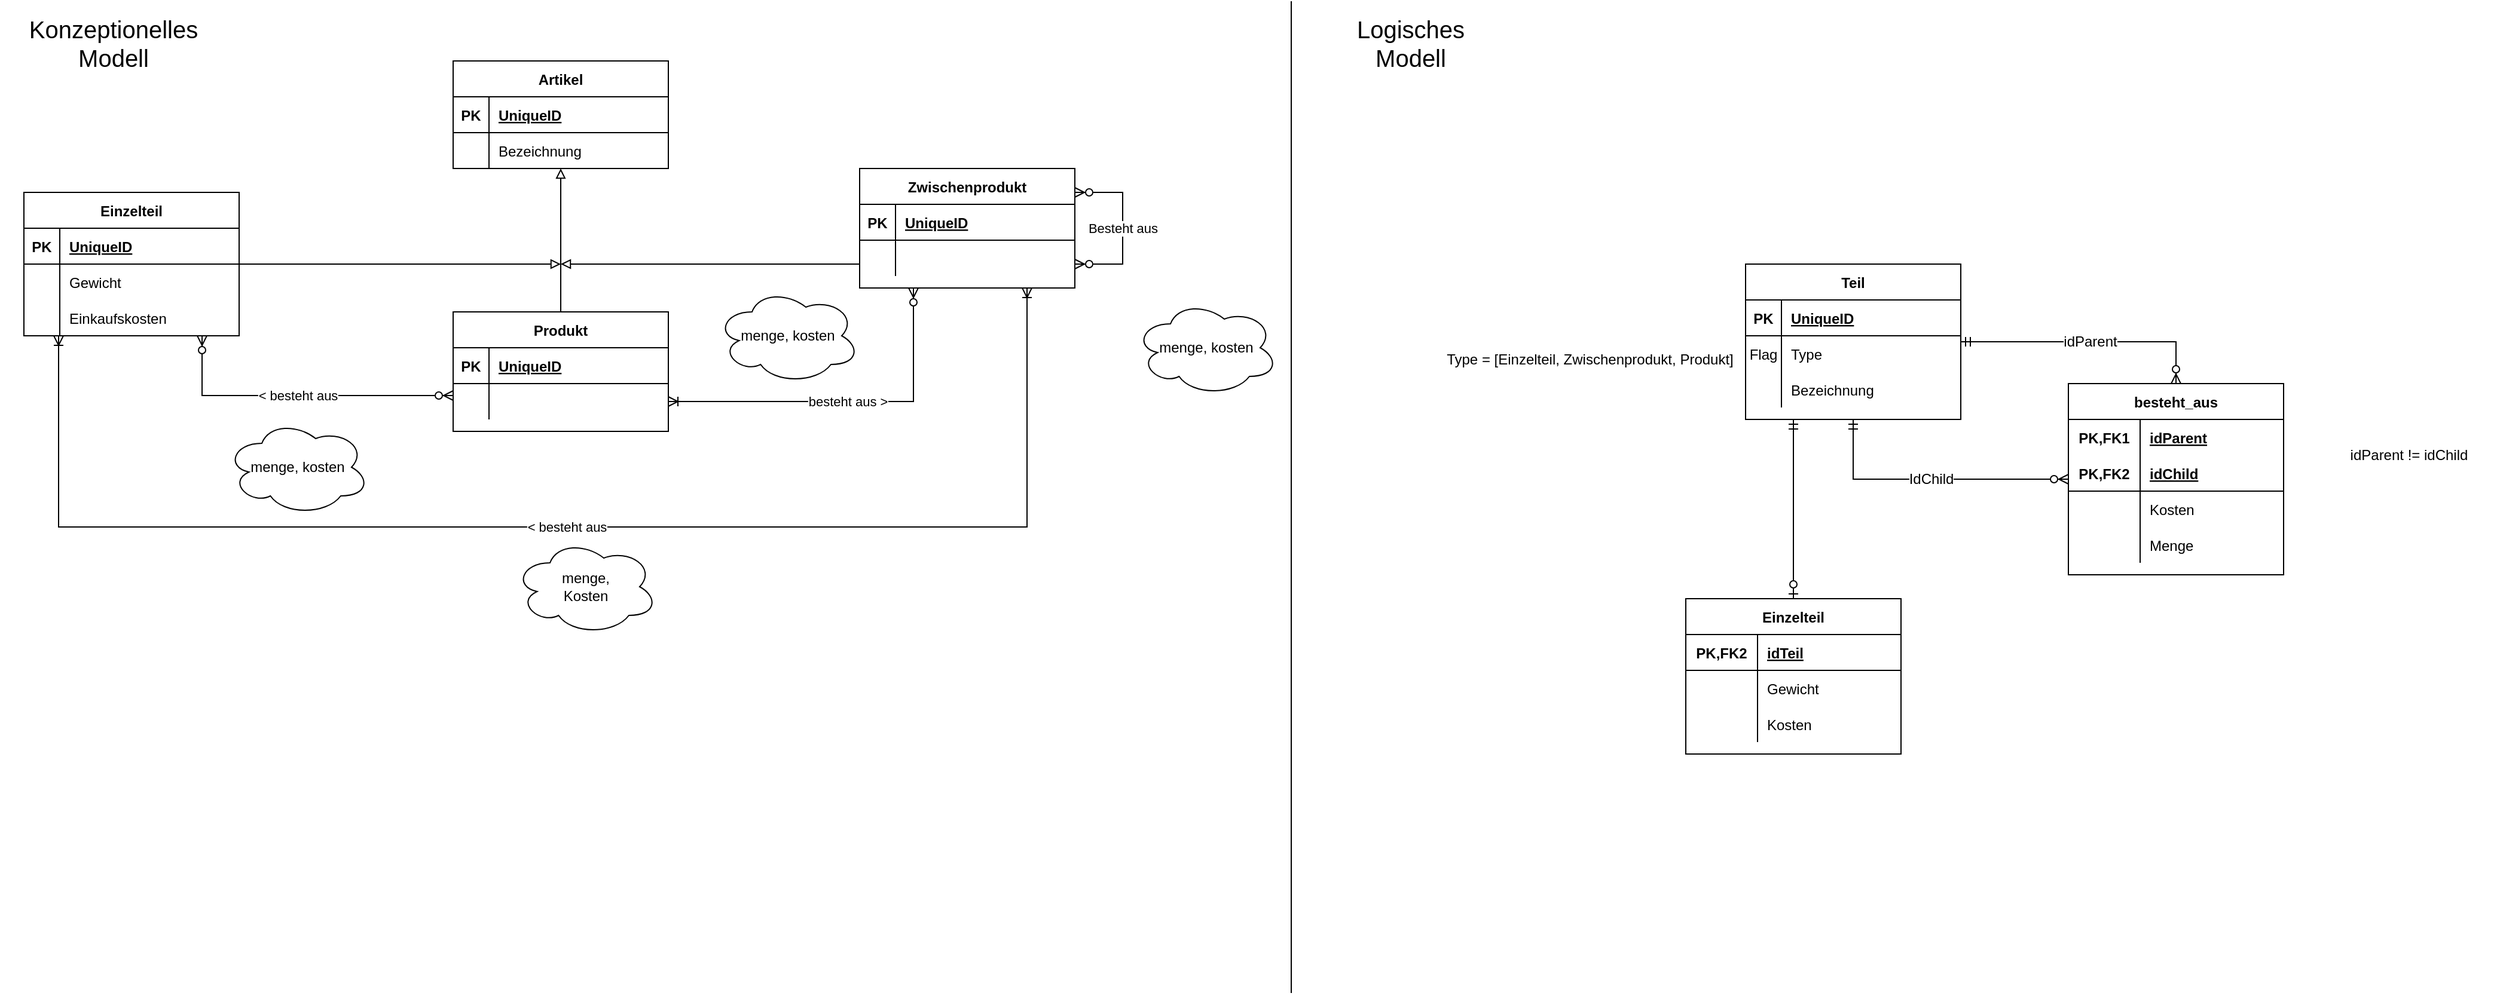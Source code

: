 <mxfile version="13.9.7" type="device"><diagram id="TFCeFaq05gpxKaNKdgbP" name="Page-1"><mxGraphModel dx="1422" dy="801" grid="1" gridSize="10" guides="1" tooltips="1" connect="1" arrows="1" fold="1" page="1" pageScale="1" pageWidth="1100" pageHeight="850" math="0" shadow="0"><root><mxCell id="0"/><mxCell id="1" parent="0"/><mxCell id="rmktpuCV03vjLhhT0SAD-1" value="Artikel" style="shape=table;startSize=30;container=1;collapsible=1;childLayout=tableLayout;fixedRows=1;rowLines=0;fontStyle=1;align=center;resizeLast=1;" vertex="1" parent="1"><mxGeometry x="399" y="50" width="180" height="90" as="geometry"/></mxCell><mxCell id="rmktpuCV03vjLhhT0SAD-2" value="" style="shape=partialRectangle;collapsible=0;dropTarget=0;pointerEvents=0;fillColor=none;top=0;left=0;bottom=1;right=0;points=[[0,0.5],[1,0.5]];portConstraint=eastwest;" vertex="1" parent="rmktpuCV03vjLhhT0SAD-1"><mxGeometry y="30" width="180" height="30" as="geometry"/></mxCell><mxCell id="rmktpuCV03vjLhhT0SAD-3" value="PK" style="shape=partialRectangle;connectable=0;fillColor=none;top=0;left=0;bottom=0;right=0;fontStyle=1;overflow=hidden;" vertex="1" parent="rmktpuCV03vjLhhT0SAD-2"><mxGeometry width="30" height="30" as="geometry"/></mxCell><mxCell id="rmktpuCV03vjLhhT0SAD-4" value="UniqueID" style="shape=partialRectangle;connectable=0;fillColor=none;top=0;left=0;bottom=0;right=0;align=left;spacingLeft=6;fontStyle=5;overflow=hidden;" vertex="1" parent="rmktpuCV03vjLhhT0SAD-2"><mxGeometry x="30" width="150" height="30" as="geometry"/></mxCell><mxCell id="rmktpuCV03vjLhhT0SAD-5" value="" style="shape=partialRectangle;collapsible=0;dropTarget=0;pointerEvents=0;fillColor=none;top=0;left=0;bottom=0;right=0;points=[[0,0.5],[1,0.5]];portConstraint=eastwest;" vertex="1" parent="rmktpuCV03vjLhhT0SAD-1"><mxGeometry y="60" width="180" height="30" as="geometry"/></mxCell><mxCell id="rmktpuCV03vjLhhT0SAD-6" value="" style="shape=partialRectangle;connectable=0;fillColor=none;top=0;left=0;bottom=0;right=0;editable=1;overflow=hidden;" vertex="1" parent="rmktpuCV03vjLhhT0SAD-5"><mxGeometry width="30" height="30" as="geometry"/></mxCell><mxCell id="rmktpuCV03vjLhhT0SAD-7" value="Bezeichnung" style="shape=partialRectangle;connectable=0;fillColor=none;top=0;left=0;bottom=0;right=0;align=left;spacingLeft=6;overflow=hidden;" vertex="1" parent="rmktpuCV03vjLhhT0SAD-5"><mxGeometry x="30" width="150" height="30" as="geometry"/></mxCell><mxCell id="rmktpuCV03vjLhhT0SAD-53" style="edgeStyle=orthogonalEdgeStyle;rounded=0;orthogonalLoop=1;jettySize=auto;html=1;endArrow=block;endFill=0;" edge="1" parent="1" source="rmktpuCV03vjLhhT0SAD-14"><mxGeometry relative="1" as="geometry"><mxPoint x="489" y="220" as="targetPoint"/></mxGeometry></mxCell><mxCell id="rmktpuCV03vjLhhT0SAD-58" value="&amp;lt; besteht aus" style="edgeStyle=orthogonalEdgeStyle;rounded=0;orthogonalLoop=1;jettySize=auto;html=1;startArrow=ERoneToMany;startFill=0;endArrow=ERoneToMany;endFill=0;" edge="1" parent="1" source="rmktpuCV03vjLhhT0SAD-14" target="rmktpuCV03vjLhhT0SAD-27"><mxGeometry relative="1" as="geometry"><Array as="points"><mxPoint x="69" y="440"/><mxPoint x="879" y="440"/></Array></mxGeometry></mxCell><mxCell id="rmktpuCV03vjLhhT0SAD-14" value="Einzelteil" style="shape=table;startSize=30;container=1;collapsible=1;childLayout=tableLayout;fixedRows=1;rowLines=0;fontStyle=1;align=center;resizeLast=1;" vertex="1" parent="1"><mxGeometry x="40" y="160" width="180" height="120" as="geometry"/></mxCell><mxCell id="rmktpuCV03vjLhhT0SAD-15" value="" style="shape=partialRectangle;collapsible=0;dropTarget=0;pointerEvents=0;fillColor=none;top=0;left=0;bottom=1;right=0;points=[[0,0.5],[1,0.5]];portConstraint=eastwest;" vertex="1" parent="rmktpuCV03vjLhhT0SAD-14"><mxGeometry y="30" width="180" height="30" as="geometry"/></mxCell><mxCell id="rmktpuCV03vjLhhT0SAD-16" value="PK" style="shape=partialRectangle;connectable=0;fillColor=none;top=0;left=0;bottom=0;right=0;fontStyle=1;overflow=hidden;" vertex="1" parent="rmktpuCV03vjLhhT0SAD-15"><mxGeometry width="30" height="30" as="geometry"/></mxCell><mxCell id="rmktpuCV03vjLhhT0SAD-17" value="UniqueID" style="shape=partialRectangle;connectable=0;fillColor=none;top=0;left=0;bottom=0;right=0;align=left;spacingLeft=6;fontStyle=5;overflow=hidden;" vertex="1" parent="rmktpuCV03vjLhhT0SAD-15"><mxGeometry x="30" width="150" height="30" as="geometry"/></mxCell><mxCell id="rmktpuCV03vjLhhT0SAD-18" value="" style="shape=partialRectangle;collapsible=0;dropTarget=0;pointerEvents=0;fillColor=none;top=0;left=0;bottom=0;right=0;points=[[0,0.5],[1,0.5]];portConstraint=eastwest;" vertex="1" parent="rmktpuCV03vjLhhT0SAD-14"><mxGeometry y="60" width="180" height="30" as="geometry"/></mxCell><mxCell id="rmktpuCV03vjLhhT0SAD-19" value="" style="shape=partialRectangle;connectable=0;fillColor=none;top=0;left=0;bottom=0;right=0;editable=1;overflow=hidden;" vertex="1" parent="rmktpuCV03vjLhhT0SAD-18"><mxGeometry width="30" height="30" as="geometry"/></mxCell><mxCell id="rmktpuCV03vjLhhT0SAD-20" value="Gewicht" style="shape=partialRectangle;connectable=0;fillColor=none;top=0;left=0;bottom=0;right=0;align=left;spacingLeft=6;overflow=hidden;" vertex="1" parent="rmktpuCV03vjLhhT0SAD-18"><mxGeometry x="30" width="150" height="30" as="geometry"/></mxCell><mxCell id="rmktpuCV03vjLhhT0SAD-21" value="" style="shape=partialRectangle;collapsible=0;dropTarget=0;pointerEvents=0;fillColor=none;top=0;left=0;bottom=0;right=0;points=[[0,0.5],[1,0.5]];portConstraint=eastwest;" vertex="1" parent="rmktpuCV03vjLhhT0SAD-14"><mxGeometry y="90" width="180" height="30" as="geometry"/></mxCell><mxCell id="rmktpuCV03vjLhhT0SAD-22" value="" style="shape=partialRectangle;connectable=0;fillColor=none;top=0;left=0;bottom=0;right=0;editable=1;overflow=hidden;" vertex="1" parent="rmktpuCV03vjLhhT0SAD-21"><mxGeometry width="30" height="30" as="geometry"/></mxCell><mxCell id="rmktpuCV03vjLhhT0SAD-23" value="Einkaufskosten" style="shape=partialRectangle;connectable=0;fillColor=none;top=0;left=0;bottom=0;right=0;align=left;spacingLeft=6;overflow=hidden;" vertex="1" parent="rmktpuCV03vjLhhT0SAD-21"><mxGeometry x="30" width="150" height="30" as="geometry"/></mxCell><mxCell id="rmktpuCV03vjLhhT0SAD-55" style="edgeStyle=orthogonalEdgeStyle;rounded=0;orthogonalLoop=1;jettySize=auto;html=1;endArrow=block;endFill=0;" edge="1" parent="1" source="rmktpuCV03vjLhhT0SAD-27"><mxGeometry relative="1" as="geometry"><mxPoint x="489" y="220" as="targetPoint"/><Array as="points"><mxPoint x="489" y="220"/></Array></mxGeometry></mxCell><mxCell id="rmktpuCV03vjLhhT0SAD-27" value="Zwischenprodukt" style="shape=table;startSize=30;container=1;collapsible=1;childLayout=tableLayout;fixedRows=1;rowLines=0;fontStyle=1;align=center;resizeLast=1;" vertex="1" parent="1"><mxGeometry x="739" y="140" width="180" height="100" as="geometry"/></mxCell><mxCell id="rmktpuCV03vjLhhT0SAD-28" value="" style="shape=partialRectangle;collapsible=0;dropTarget=0;pointerEvents=0;fillColor=none;top=0;left=0;bottom=1;right=0;points=[[0,0.5],[1,0.5]];portConstraint=eastwest;" vertex="1" parent="rmktpuCV03vjLhhT0SAD-27"><mxGeometry y="30" width="180" height="30" as="geometry"/></mxCell><mxCell id="rmktpuCV03vjLhhT0SAD-29" value="PK" style="shape=partialRectangle;connectable=0;fillColor=none;top=0;left=0;bottom=0;right=0;fontStyle=1;overflow=hidden;" vertex="1" parent="rmktpuCV03vjLhhT0SAD-28"><mxGeometry width="30" height="30" as="geometry"/></mxCell><mxCell id="rmktpuCV03vjLhhT0SAD-30" value="UniqueID" style="shape=partialRectangle;connectable=0;fillColor=none;top=0;left=0;bottom=0;right=0;align=left;spacingLeft=6;fontStyle=5;overflow=hidden;" vertex="1" parent="rmktpuCV03vjLhhT0SAD-28"><mxGeometry x="30" width="150" height="30" as="geometry"/></mxCell><mxCell id="rmktpuCV03vjLhhT0SAD-34" value="" style="shape=partialRectangle;collapsible=0;dropTarget=0;pointerEvents=0;fillColor=none;top=0;left=0;bottom=0;right=0;points=[[0,0.5],[1,0.5]];portConstraint=eastwest;" vertex="1" parent="rmktpuCV03vjLhhT0SAD-27"><mxGeometry y="60" width="180" height="30" as="geometry"/></mxCell><mxCell id="rmktpuCV03vjLhhT0SAD-35" value="" style="shape=partialRectangle;connectable=0;fillColor=none;top=0;left=0;bottom=0;right=0;editable=1;overflow=hidden;" vertex="1" parent="rmktpuCV03vjLhhT0SAD-34"><mxGeometry width="30" height="30" as="geometry"/></mxCell><mxCell id="rmktpuCV03vjLhhT0SAD-36" value="" style="shape=partialRectangle;connectable=0;fillColor=none;top=0;left=0;bottom=0;right=0;align=left;spacingLeft=6;overflow=hidden;" vertex="1" parent="rmktpuCV03vjLhhT0SAD-34"><mxGeometry x="30" width="150" height="30" as="geometry"/></mxCell><mxCell id="rmktpuCV03vjLhhT0SAD-54" style="edgeStyle=orthogonalEdgeStyle;rounded=0;orthogonalLoop=1;jettySize=auto;html=1;endArrow=block;endFill=0;" edge="1" parent="1" source="rmktpuCV03vjLhhT0SAD-40" target="rmktpuCV03vjLhhT0SAD-1"><mxGeometry relative="1" as="geometry"/></mxCell><mxCell id="rmktpuCV03vjLhhT0SAD-56" value="&amp;lt; besteht aus" style="edgeStyle=orthogonalEdgeStyle;rounded=0;orthogonalLoop=1;jettySize=auto;html=1;endArrow=ERzeroToMany;endFill=1;startArrow=ERzeroToMany;startFill=1;" edge="1" parent="1"><mxGeometry relative="1" as="geometry"><mxPoint x="399" y="330" as="sourcePoint"/><mxPoint x="189" y="280" as="targetPoint"/><Array as="points"><mxPoint x="189" y="330"/></Array></mxGeometry></mxCell><mxCell id="rmktpuCV03vjLhhT0SAD-40" value="Produkt" style="shape=table;startSize=30;container=1;collapsible=1;childLayout=tableLayout;fixedRows=1;rowLines=0;fontStyle=1;align=center;resizeLast=1;" vertex="1" parent="1"><mxGeometry x="399" y="260" width="180" height="100" as="geometry"/></mxCell><mxCell id="rmktpuCV03vjLhhT0SAD-41" value="" style="shape=partialRectangle;collapsible=0;dropTarget=0;pointerEvents=0;fillColor=none;top=0;left=0;bottom=1;right=0;points=[[0,0.5],[1,0.5]];portConstraint=eastwest;" vertex="1" parent="rmktpuCV03vjLhhT0SAD-40"><mxGeometry y="30" width="180" height="30" as="geometry"/></mxCell><mxCell id="rmktpuCV03vjLhhT0SAD-42" value="PK" style="shape=partialRectangle;connectable=0;fillColor=none;top=0;left=0;bottom=0;right=0;fontStyle=1;overflow=hidden;" vertex="1" parent="rmktpuCV03vjLhhT0SAD-41"><mxGeometry width="30" height="30" as="geometry"/></mxCell><mxCell id="rmktpuCV03vjLhhT0SAD-43" value="UniqueID" style="shape=partialRectangle;connectable=0;fillColor=none;top=0;left=0;bottom=0;right=0;align=left;spacingLeft=6;fontStyle=5;overflow=hidden;" vertex="1" parent="rmktpuCV03vjLhhT0SAD-41"><mxGeometry x="30" width="150" height="30" as="geometry"/></mxCell><mxCell id="rmktpuCV03vjLhhT0SAD-50" value="" style="shape=partialRectangle;collapsible=0;dropTarget=0;pointerEvents=0;fillColor=none;top=0;left=0;bottom=0;right=0;points=[[0,0.5],[1,0.5]];portConstraint=eastwest;" vertex="1" parent="rmktpuCV03vjLhhT0SAD-40"><mxGeometry y="60" width="180" height="30" as="geometry"/></mxCell><mxCell id="rmktpuCV03vjLhhT0SAD-51" value="" style="shape=partialRectangle;connectable=0;fillColor=none;top=0;left=0;bottom=0;right=0;editable=1;overflow=hidden;" vertex="1" parent="rmktpuCV03vjLhhT0SAD-50"><mxGeometry width="30" height="30" as="geometry"/></mxCell><mxCell id="rmktpuCV03vjLhhT0SAD-52" value="" style="shape=partialRectangle;connectable=0;fillColor=none;top=0;left=0;bottom=0;right=0;align=left;spacingLeft=6;overflow=hidden;" vertex="1" parent="rmktpuCV03vjLhhT0SAD-50"><mxGeometry x="30" width="150" height="30" as="geometry"/></mxCell><mxCell id="rmktpuCV03vjLhhT0SAD-57" value="besteht aus &amp;gt;" style="edgeStyle=orthogonalEdgeStyle;rounded=0;orthogonalLoop=1;jettySize=auto;html=1;entryX=0.25;entryY=1;entryDx=0;entryDy=0;endArrow=ERzeroToMany;endFill=1;startArrow=ERoneToMany;startFill=0;" edge="1" parent="1" source="rmktpuCV03vjLhhT0SAD-50" target="rmktpuCV03vjLhhT0SAD-27"><mxGeometry relative="1" as="geometry"/></mxCell><mxCell id="rmktpuCV03vjLhhT0SAD-59" value="Besteht aus" style="edgeStyle=orthogonalEdgeStyle;rounded=0;orthogonalLoop=1;jettySize=auto;html=1;startArrow=ERzeroToMany;startFill=1;endArrow=ERzeroToMany;endFill=1;" edge="1" parent="1" source="rmktpuCV03vjLhhT0SAD-27" target="rmktpuCV03vjLhhT0SAD-27"><mxGeometry relative="1" as="geometry"><Array as="points"><mxPoint x="959" y="160"/></Array></mxGeometry></mxCell><mxCell id="rmktpuCV03vjLhhT0SAD-60" value="menge,&lt;br&gt;Kosten" style="ellipse;shape=cloud;whiteSpace=wrap;html=1;" vertex="1" parent="1"><mxGeometry x="450" y="450" width="120" height="80" as="geometry"/></mxCell><mxCell id="rmktpuCV03vjLhhT0SAD-63" value="menge, kosten" style="ellipse;shape=cloud;whiteSpace=wrap;html=1;" vertex="1" parent="1"><mxGeometry x="209" y="350" width="120" height="80" as="geometry"/></mxCell><mxCell id="rmktpuCV03vjLhhT0SAD-64" value="menge, kosten" style="ellipse;shape=cloud;whiteSpace=wrap;html=1;" vertex="1" parent="1"><mxGeometry x="619" y="240" width="120" height="80" as="geometry"/></mxCell><mxCell id="rmktpuCV03vjLhhT0SAD-65" value="menge, kosten" style="ellipse;shape=cloud;whiteSpace=wrap;html=1;" vertex="1" parent="1"><mxGeometry x="969" y="250" width="120" height="80" as="geometry"/></mxCell><mxCell id="rmktpuCV03vjLhhT0SAD-66" value="Konzeptionelles Modell" style="text;html=1;strokeColor=none;fillColor=none;align=center;verticalAlign=middle;whiteSpace=wrap;rounded=0;fontSize=20;" vertex="1" parent="1"><mxGeometry x="20" y="20" width="190" height="30" as="geometry"/></mxCell><mxCell id="rmktpuCV03vjLhhT0SAD-67" value="" style="endArrow=none;html=1;fontSize=20;" edge="1" parent="1"><mxGeometry width="50" height="50" relative="1" as="geometry"><mxPoint x="1100" as="sourcePoint"/><mxPoint x="1100" y="830" as="targetPoint"/></mxGeometry></mxCell><mxCell id="rmktpuCV03vjLhhT0SAD-167" value="idParent" style="edgeStyle=orthogonalEdgeStyle;rounded=0;orthogonalLoop=1;jettySize=auto;html=1;startArrow=ERmandOne;startFill=0;endArrow=ERzeroToMany;endFill=1;fontSize=12;" edge="1" parent="1" source="rmktpuCV03vjLhhT0SAD-100" target="rmktpuCV03vjLhhT0SAD-145"><mxGeometry relative="1" as="geometry"><Array as="points"><mxPoint x="1840" y="285"/></Array></mxGeometry></mxCell><mxCell id="rmktpuCV03vjLhhT0SAD-100" value="Teil" style="shape=table;startSize=30;container=1;collapsible=1;childLayout=tableLayout;fixedRows=1;rowLines=0;fontStyle=1;align=center;resizeLast=1;fontSize=12;" vertex="1" parent="1"><mxGeometry x="1480" y="220" width="180" height="130" as="geometry"/></mxCell><mxCell id="rmktpuCV03vjLhhT0SAD-101" value="" style="shape=partialRectangle;collapsible=0;dropTarget=0;pointerEvents=0;fillColor=none;top=0;left=0;bottom=1;right=0;points=[[0,0.5],[1,0.5]];portConstraint=eastwest;" vertex="1" parent="rmktpuCV03vjLhhT0SAD-100"><mxGeometry y="30" width="180" height="30" as="geometry"/></mxCell><mxCell id="rmktpuCV03vjLhhT0SAD-102" value="PK" style="shape=partialRectangle;connectable=0;fillColor=none;top=0;left=0;bottom=0;right=0;fontStyle=1;overflow=hidden;" vertex="1" parent="rmktpuCV03vjLhhT0SAD-101"><mxGeometry width="30" height="30" as="geometry"/></mxCell><mxCell id="rmktpuCV03vjLhhT0SAD-103" value="UniqueID" style="shape=partialRectangle;connectable=0;fillColor=none;top=0;left=0;bottom=0;right=0;align=left;spacingLeft=6;fontStyle=5;overflow=hidden;" vertex="1" parent="rmktpuCV03vjLhhT0SAD-101"><mxGeometry x="30" width="150" height="30" as="geometry"/></mxCell><mxCell id="rmktpuCV03vjLhhT0SAD-142" value="" style="shape=partialRectangle;collapsible=0;dropTarget=0;pointerEvents=0;fillColor=none;top=0;left=0;bottom=0;right=0;points=[[0,0.5],[1,0.5]];portConstraint=eastwest;fontSize=12;" vertex="1" parent="rmktpuCV03vjLhhT0SAD-100"><mxGeometry y="60" width="180" height="30" as="geometry"/></mxCell><mxCell id="rmktpuCV03vjLhhT0SAD-143" value="Flag" style="shape=partialRectangle;connectable=0;fillColor=none;top=0;left=0;bottom=0;right=0;fontStyle=0;overflow=hidden;" vertex="1" parent="rmktpuCV03vjLhhT0SAD-142"><mxGeometry width="30" height="30" as="geometry"/></mxCell><mxCell id="rmktpuCV03vjLhhT0SAD-144" value="Type" style="shape=partialRectangle;connectable=0;fillColor=none;top=0;left=0;bottom=0;right=0;align=left;spacingLeft=6;fontStyle=0;overflow=hidden;" vertex="1" parent="rmktpuCV03vjLhhT0SAD-142"><mxGeometry x="30" width="150" height="30" as="geometry"/></mxCell><mxCell id="rmktpuCV03vjLhhT0SAD-104" value="" style="shape=partialRectangle;collapsible=0;dropTarget=0;pointerEvents=0;fillColor=none;top=0;left=0;bottom=0;right=0;points=[[0,0.5],[1,0.5]];portConstraint=eastwest;" vertex="1" parent="rmktpuCV03vjLhhT0SAD-100"><mxGeometry y="90" width="180" height="30" as="geometry"/></mxCell><mxCell id="rmktpuCV03vjLhhT0SAD-105" value="" style="shape=partialRectangle;connectable=0;fillColor=none;top=0;left=0;bottom=0;right=0;editable=1;overflow=hidden;" vertex="1" parent="rmktpuCV03vjLhhT0SAD-104"><mxGeometry width="30" height="30" as="geometry"/></mxCell><mxCell id="rmktpuCV03vjLhhT0SAD-106" value="Bezeichnung" style="shape=partialRectangle;connectable=0;fillColor=none;top=0;left=0;bottom=0;right=0;align=left;spacingLeft=6;overflow=hidden;" vertex="1" parent="rmktpuCV03vjLhhT0SAD-104"><mxGeometry x="30" width="150" height="30" as="geometry"/></mxCell><mxCell id="rmktpuCV03vjLhhT0SAD-168" style="edgeStyle=orthogonalEdgeStyle;rounded=0;orthogonalLoop=1;jettySize=auto;html=1;startArrow=ERzeroToOne;startFill=1;endArrow=ERmandOne;endFill=0;fontSize=12;" edge="1" parent="1" source="rmktpuCV03vjLhhT0SAD-126" target="rmktpuCV03vjLhhT0SAD-100"><mxGeometry relative="1" as="geometry"><Array as="points"><mxPoint x="1540" y="605"/></Array></mxGeometry></mxCell><mxCell id="rmktpuCV03vjLhhT0SAD-126" value="Einzelteil" style="shape=table;startSize=30;container=1;collapsible=1;childLayout=tableLayout;fixedRows=1;rowLines=0;fontStyle=1;align=center;resizeLast=1;fontSize=12;" vertex="1" parent="1"><mxGeometry x="1430" y="500" width="180" height="130" as="geometry"/></mxCell><mxCell id="rmktpuCV03vjLhhT0SAD-130" value="" style="shape=partialRectangle;collapsible=0;dropTarget=0;pointerEvents=0;fillColor=none;top=0;left=0;bottom=1;right=0;points=[[0,0.5],[1,0.5]];portConstraint=eastwest;" vertex="1" parent="rmktpuCV03vjLhhT0SAD-126"><mxGeometry y="30" width="180" height="30" as="geometry"/></mxCell><mxCell id="rmktpuCV03vjLhhT0SAD-131" value="PK,FK2" style="shape=partialRectangle;connectable=0;fillColor=none;top=0;left=0;bottom=0;right=0;fontStyle=1;overflow=hidden;" vertex="1" parent="rmktpuCV03vjLhhT0SAD-130"><mxGeometry width="60" height="30" as="geometry"/></mxCell><mxCell id="rmktpuCV03vjLhhT0SAD-132" value="idTeil" style="shape=partialRectangle;connectable=0;fillColor=none;top=0;left=0;bottom=0;right=0;align=left;spacingLeft=6;fontStyle=5;overflow=hidden;" vertex="1" parent="rmktpuCV03vjLhhT0SAD-130"><mxGeometry x="60" width="120" height="30" as="geometry"/></mxCell><mxCell id="rmktpuCV03vjLhhT0SAD-133" value="" style="shape=partialRectangle;collapsible=0;dropTarget=0;pointerEvents=0;fillColor=none;top=0;left=0;bottom=0;right=0;points=[[0,0.5],[1,0.5]];portConstraint=eastwest;" vertex="1" parent="rmktpuCV03vjLhhT0SAD-126"><mxGeometry y="60" width="180" height="30" as="geometry"/></mxCell><mxCell id="rmktpuCV03vjLhhT0SAD-134" value="" style="shape=partialRectangle;connectable=0;fillColor=none;top=0;left=0;bottom=0;right=0;editable=1;overflow=hidden;" vertex="1" parent="rmktpuCV03vjLhhT0SAD-133"><mxGeometry width="60" height="30" as="geometry"/></mxCell><mxCell id="rmktpuCV03vjLhhT0SAD-135" value="Gewicht" style="shape=partialRectangle;connectable=0;fillColor=none;top=0;left=0;bottom=0;right=0;align=left;spacingLeft=6;overflow=hidden;" vertex="1" parent="rmktpuCV03vjLhhT0SAD-133"><mxGeometry x="60" width="120" height="30" as="geometry"/></mxCell><mxCell id="rmktpuCV03vjLhhT0SAD-136" value="" style="shape=partialRectangle;collapsible=0;dropTarget=0;pointerEvents=0;fillColor=none;top=0;left=0;bottom=0;right=0;points=[[0,0.5],[1,0.5]];portConstraint=eastwest;" vertex="1" parent="rmktpuCV03vjLhhT0SAD-126"><mxGeometry y="90" width="180" height="30" as="geometry"/></mxCell><mxCell id="rmktpuCV03vjLhhT0SAD-137" value="" style="shape=partialRectangle;connectable=0;fillColor=none;top=0;left=0;bottom=0;right=0;editable=1;overflow=hidden;" vertex="1" parent="rmktpuCV03vjLhhT0SAD-136"><mxGeometry width="60" height="30" as="geometry"/></mxCell><mxCell id="rmktpuCV03vjLhhT0SAD-138" value="Kosten" style="shape=partialRectangle;connectable=0;fillColor=none;top=0;left=0;bottom=0;right=0;align=left;spacingLeft=6;overflow=hidden;" vertex="1" parent="rmktpuCV03vjLhhT0SAD-136"><mxGeometry x="60" width="120" height="30" as="geometry"/></mxCell><mxCell id="rmktpuCV03vjLhhT0SAD-171" value="IdChild" style="edgeStyle=orthogonalEdgeStyle;rounded=0;orthogonalLoop=1;jettySize=auto;html=1;startArrow=ERzeroToMany;startFill=1;endArrow=ERmandOne;endFill=0;fontSize=12;" edge="1" parent="1" source="rmktpuCV03vjLhhT0SAD-145" target="rmktpuCV03vjLhhT0SAD-100"><mxGeometry relative="1" as="geometry"><Array as="points"><mxPoint x="1570" y="400"/></Array></mxGeometry></mxCell><mxCell id="rmktpuCV03vjLhhT0SAD-145" value="besteht_aus" style="shape=table;startSize=30;container=1;collapsible=1;childLayout=tableLayout;fixedRows=1;rowLines=0;fontStyle=1;align=center;resizeLast=1;fontSize=12;" vertex="1" parent="1"><mxGeometry x="1750" y="320" width="180" height="160" as="geometry"/></mxCell><mxCell id="rmktpuCV03vjLhhT0SAD-146" value="" style="shape=partialRectangle;collapsible=0;dropTarget=0;pointerEvents=0;fillColor=none;top=0;left=0;bottom=0;right=0;points=[[0,0.5],[1,0.5]];portConstraint=eastwest;" vertex="1" parent="rmktpuCV03vjLhhT0SAD-145"><mxGeometry y="30" width="180" height="30" as="geometry"/></mxCell><mxCell id="rmktpuCV03vjLhhT0SAD-147" value="PK,FK1" style="shape=partialRectangle;connectable=0;fillColor=none;top=0;left=0;bottom=0;right=0;fontStyle=1;overflow=hidden;" vertex="1" parent="rmktpuCV03vjLhhT0SAD-146"><mxGeometry width="60" height="30" as="geometry"/></mxCell><mxCell id="rmktpuCV03vjLhhT0SAD-148" value="idParent" style="shape=partialRectangle;connectable=0;fillColor=none;top=0;left=0;bottom=0;right=0;align=left;spacingLeft=6;fontStyle=5;overflow=hidden;" vertex="1" parent="rmktpuCV03vjLhhT0SAD-146"><mxGeometry x="60" width="120" height="30" as="geometry"/></mxCell><mxCell id="rmktpuCV03vjLhhT0SAD-149" value="" style="shape=partialRectangle;collapsible=0;dropTarget=0;pointerEvents=0;fillColor=none;top=0;left=0;bottom=1;right=0;points=[[0,0.5],[1,0.5]];portConstraint=eastwest;" vertex="1" parent="rmktpuCV03vjLhhT0SAD-145"><mxGeometry y="60" width="180" height="30" as="geometry"/></mxCell><mxCell id="rmktpuCV03vjLhhT0SAD-150" value="PK,FK2" style="shape=partialRectangle;connectable=0;fillColor=none;top=0;left=0;bottom=0;right=0;fontStyle=1;overflow=hidden;" vertex="1" parent="rmktpuCV03vjLhhT0SAD-149"><mxGeometry width="60" height="30" as="geometry"/></mxCell><mxCell id="rmktpuCV03vjLhhT0SAD-151" value="idChild" style="shape=partialRectangle;connectable=0;fillColor=none;top=0;left=0;bottom=0;right=0;align=left;spacingLeft=6;fontStyle=5;overflow=hidden;" vertex="1" parent="rmktpuCV03vjLhhT0SAD-149"><mxGeometry x="60" width="120" height="30" as="geometry"/></mxCell><mxCell id="rmktpuCV03vjLhhT0SAD-164" value="" style="shape=partialRectangle;collapsible=0;dropTarget=0;pointerEvents=0;fillColor=none;top=0;left=0;bottom=0;right=0;points=[[0,0.5],[1,0.5]];portConstraint=eastwest;fontSize=12;" vertex="1" parent="rmktpuCV03vjLhhT0SAD-145"><mxGeometry y="90" width="180" height="30" as="geometry"/></mxCell><mxCell id="rmktpuCV03vjLhhT0SAD-165" value="" style="shape=partialRectangle;connectable=0;fillColor=none;top=0;left=0;bottom=0;right=0;fontStyle=0;overflow=hidden;" vertex="1" parent="rmktpuCV03vjLhhT0SAD-164"><mxGeometry width="60" height="30" as="geometry"/></mxCell><mxCell id="rmktpuCV03vjLhhT0SAD-166" value="Kosten" style="shape=partialRectangle;connectable=0;fillColor=none;top=0;left=0;bottom=0;right=0;align=left;spacingLeft=6;fontStyle=0;overflow=hidden;" vertex="1" parent="rmktpuCV03vjLhhT0SAD-164"><mxGeometry x="60" width="120" height="30" as="geometry"/></mxCell><mxCell id="rmktpuCV03vjLhhT0SAD-152" value="" style="shape=partialRectangle;collapsible=0;dropTarget=0;pointerEvents=0;fillColor=none;top=0;left=0;bottom=0;right=0;points=[[0,0.5],[1,0.5]];portConstraint=eastwest;" vertex="1" parent="rmktpuCV03vjLhhT0SAD-145"><mxGeometry y="120" width="180" height="30" as="geometry"/></mxCell><mxCell id="rmktpuCV03vjLhhT0SAD-153" value="" style="shape=partialRectangle;connectable=0;fillColor=none;top=0;left=0;bottom=0;right=0;editable=1;overflow=hidden;" vertex="1" parent="rmktpuCV03vjLhhT0SAD-152"><mxGeometry width="60" height="30" as="geometry"/></mxCell><mxCell id="rmktpuCV03vjLhhT0SAD-154" value="Menge" style="shape=partialRectangle;connectable=0;fillColor=none;top=0;left=0;bottom=0;right=0;align=left;spacingLeft=6;overflow=hidden;" vertex="1" parent="rmktpuCV03vjLhhT0SAD-152"><mxGeometry x="60" width="120" height="30" as="geometry"/></mxCell><mxCell id="rmktpuCV03vjLhhT0SAD-172" value="idParent != idChild" style="text;html=1;strokeColor=none;fillColor=none;align=center;verticalAlign=middle;whiteSpace=wrap;rounded=0;fontSize=12;" vertex="1" parent="1"><mxGeometry x="1960" y="370" width="150" height="20" as="geometry"/></mxCell><mxCell id="rmktpuCV03vjLhhT0SAD-173" value="Type = [Einzelteil, Zwischenprodukt, Produkt]" style="text;html=1;strokeColor=none;fillColor=none;align=center;verticalAlign=middle;whiteSpace=wrap;rounded=0;fontSize=12;" vertex="1" parent="1"><mxGeometry x="1220" y="290" width="260" height="20" as="geometry"/></mxCell><mxCell id="rmktpuCV03vjLhhT0SAD-174" value="Logisches Modell" style="text;html=1;strokeColor=none;fillColor=none;align=center;verticalAlign=middle;whiteSpace=wrap;rounded=0;fontSize=20;" vertex="1" parent="1"><mxGeometry x="1140" y="5" width="120" height="60" as="geometry"/></mxCell></root></mxGraphModel></diagram></mxfile>
